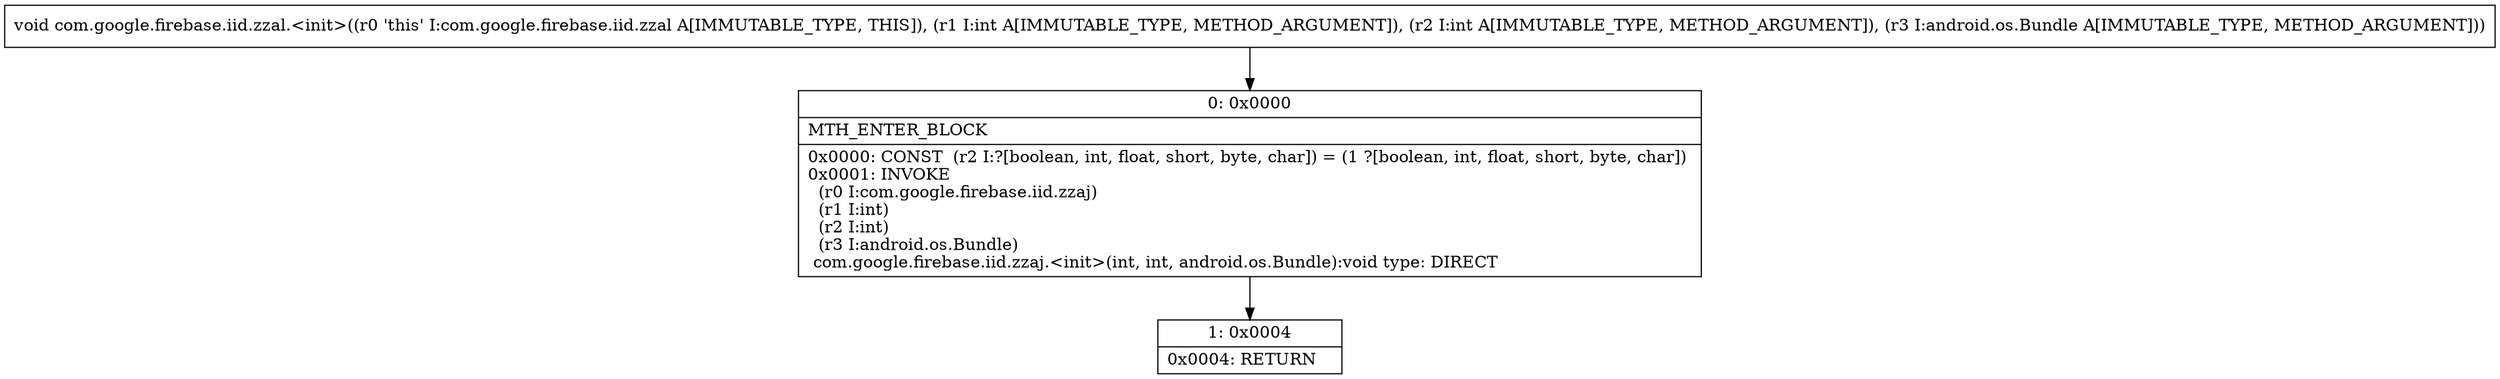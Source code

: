 digraph "CFG forcom.google.firebase.iid.zzal.\<init\>(IILandroid\/os\/Bundle;)V" {
Node_0 [shape=record,label="{0\:\ 0x0000|MTH_ENTER_BLOCK\l|0x0000: CONST  (r2 I:?[boolean, int, float, short, byte, char]) = (1 ?[boolean, int, float, short, byte, char]) \l0x0001: INVOKE  \l  (r0 I:com.google.firebase.iid.zzaj)\l  (r1 I:int)\l  (r2 I:int)\l  (r3 I:android.os.Bundle)\l com.google.firebase.iid.zzaj.\<init\>(int, int, android.os.Bundle):void type: DIRECT \l}"];
Node_1 [shape=record,label="{1\:\ 0x0004|0x0004: RETURN   \l}"];
MethodNode[shape=record,label="{void com.google.firebase.iid.zzal.\<init\>((r0 'this' I:com.google.firebase.iid.zzal A[IMMUTABLE_TYPE, THIS]), (r1 I:int A[IMMUTABLE_TYPE, METHOD_ARGUMENT]), (r2 I:int A[IMMUTABLE_TYPE, METHOD_ARGUMENT]), (r3 I:android.os.Bundle A[IMMUTABLE_TYPE, METHOD_ARGUMENT])) }"];
MethodNode -> Node_0;
Node_0 -> Node_1;
}

